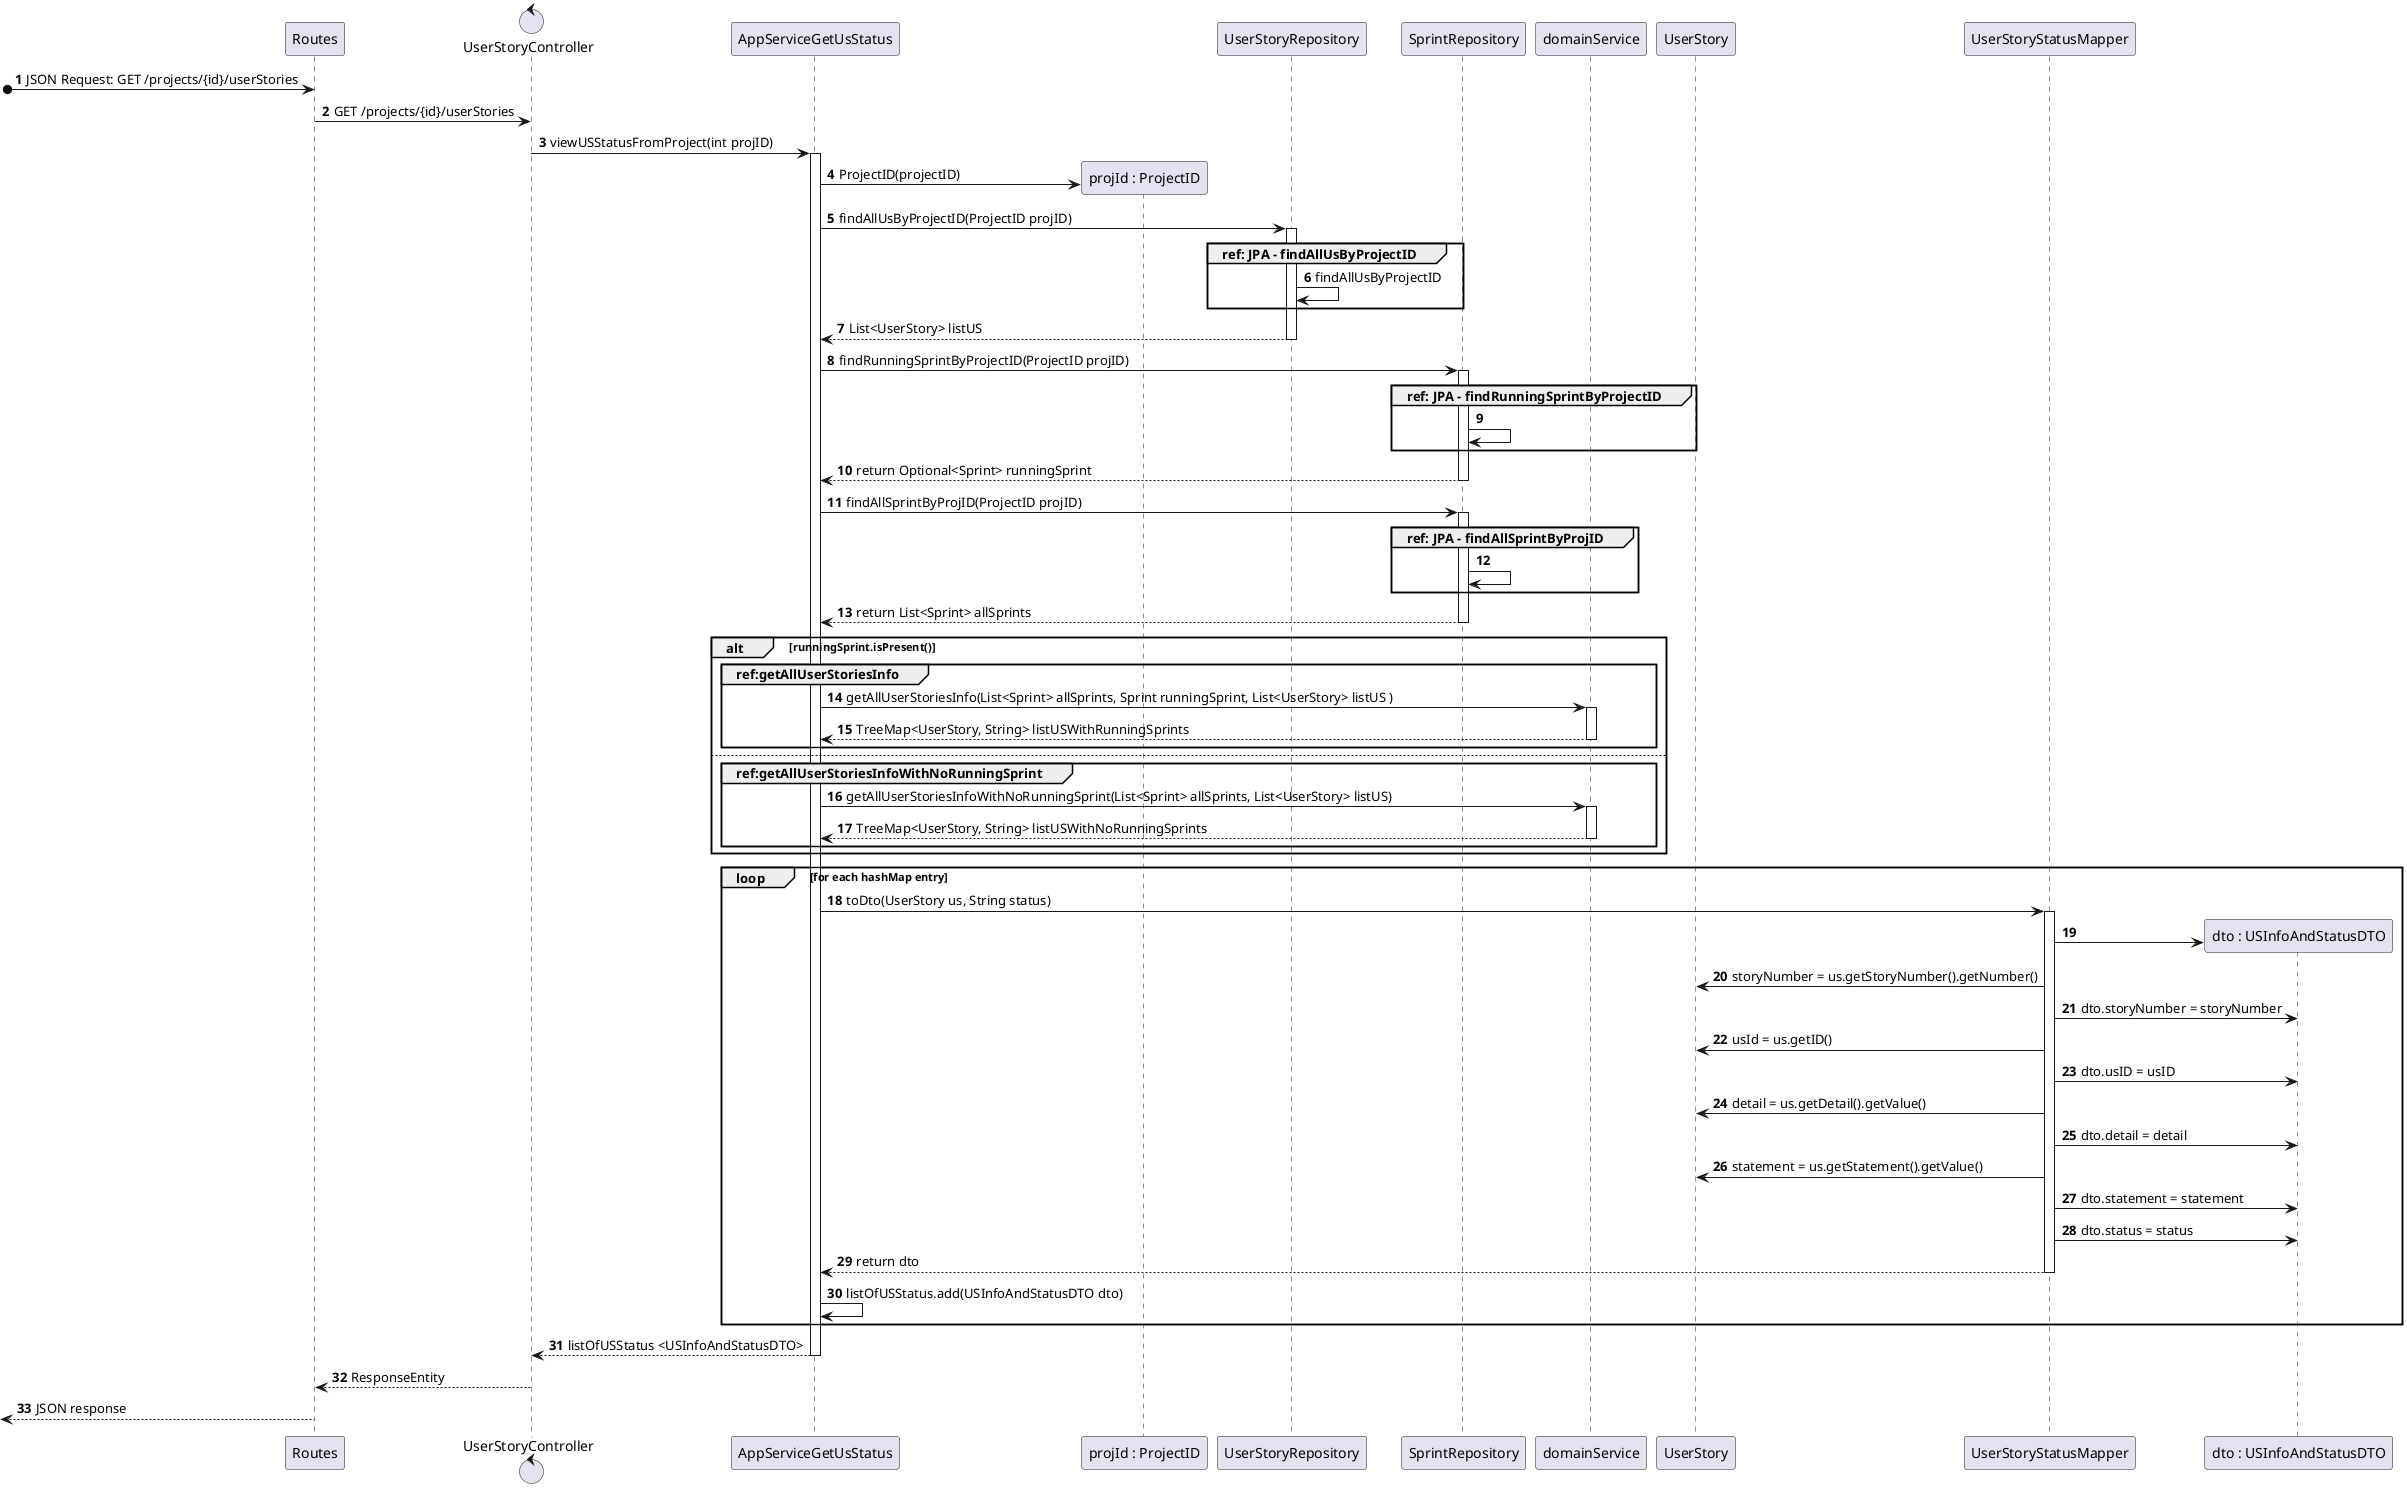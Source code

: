 @startuml
'https://plantuml.com/sequence-diagram

autonumber

participant Routes
control UserStoryController as cntrl
participant AppServiceGetUsStatus as appService
participant "projId : ProjectID" as projID
participant UserStoryRepository as usRepo
participant SprintRepository as spRepo
participant domainService as domainService

participant UserStory as us


[o-> Routes : JSON Request: GET /projects/{id}/userStories
Routes -> cntrl : GET /projects/{id}/userStories

cntrl -> appService : viewUSStatusFromProject(int projID)
activate appService

appService -> projID** : ProjectID(projectID)

appService -> usRepo : findAllUsByProjectID(ProjectID projID)
activate usRepo
        group ref: JPA - findAllUsByProjectID
        usRepo -> usRepo : findAllUsByProjectID
        end
appService <-- usRepo : List<UserStory> listUS
deactivate usRepo



appService -> spRepo : findRunningSprintByProjectID(ProjectID projID)
activate spRepo
        group ref: JPA - findRunningSprintByProjectID
                spRepo -> spRepo
        end
appService <-- spRepo : return Optional<Sprint> runningSprint
deactivate spRepo



appService -> spRepo : findAllSprintByProjID(ProjectID projID)
activate spRepo
        group ref: JPA - findAllSprintByProjID
            spRepo -> spRepo
        end
appService <-- spRepo : return List<Sprint> allSprints
deactivate spRepo

alt runningSprint.isPresent()

       group ref:getAllUserStoriesInfo
        appService -> domainService : getAllUserStoriesInfo(List<Sprint> allSprints, Sprint runningSprint, List<UserStory> listUS )
        activate domainService
        appService <-- domainService : TreeMap<UserStory, String> listUSWithRunningSprints
        deactivate domainService
       end

else
       group ref:getAllUserStoriesInfoWithNoRunningSprint
        appService -> domainService : getAllUserStoriesInfoWithNoRunningSprint(List<Sprint> allSprints, List<UserStory> listUS)
        activate domainService
        appService <-- domainService : TreeMap<UserStory, String> listUSWithNoRunningSprints
        deactivate domainService
       end

end


loop for each hashMap entry

appService -> UserStoryStatusMapper : toDto(UserStory us, String status)
activate UserStoryStatusMapper
UserStoryStatusMapper -> "dto : USInfoAndStatusDTO" **

UserStoryStatusMapper -> us : storyNumber = us.getStoryNumber().getNumber()
UserStoryStatusMapper -> "dto : USInfoAndStatusDTO" : dto.storyNumber = storyNumber

UserStoryStatusMapper -> us : usId = us.getID()
UserStoryStatusMapper -> "dto : USInfoAndStatusDTO" : dto.usID = usID

UserStoryStatusMapper -> us : detail = us.getDetail().getValue()
UserStoryStatusMapper -> "dto : USInfoAndStatusDTO" : dto.detail = detail

UserStoryStatusMapper -> us : statement = us.getStatement().getValue()
UserStoryStatusMapper -> "dto : USInfoAndStatusDTO" : dto.statement = statement

UserStoryStatusMapper -> "dto : USInfoAndStatusDTO" : dto.status = status


UserStoryStatusMapper --> appService : return dto
deactivate UserStoryStatusMapper

appService -> appService : listOfUSStatus.add(USInfoAndStatusDTO dto)

end
cntrl <-- appService : listOfUSStatus <USInfoAndStatusDTO>
deactivate appService
Routes <-- cntrl : ResponseEntity

[<-- Routes : JSON response




@enduml